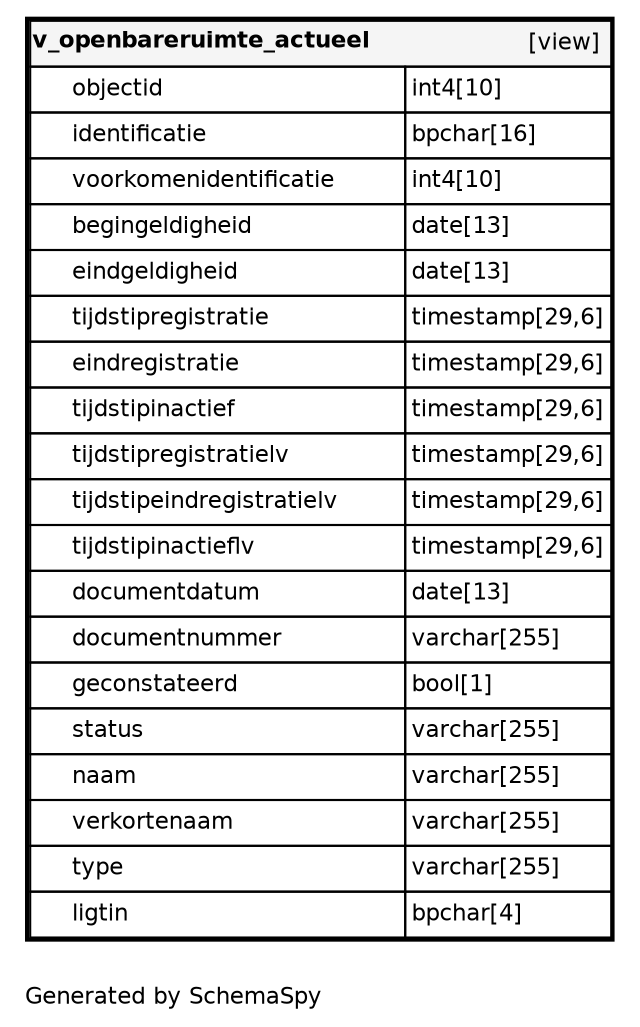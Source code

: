 digraph "oneDegreeRelationshipsDiagram" {
  graph [    rankdir="RL"    bgcolor="#ffffff"    label="\nGenerated by SchemaSpy"    labeljust="l"    nodesep="0.18"    ranksep="0.46"    fontname="Helvetica"    fontsize="11"    ration="compress"  ];  node [    fontname="Helvetica"    fontsize="11"    shape="plaintext"  ];  edge [    arrowsize="0.8"  ];
  "v_openbareruimte_actueel" [
   label=<
    <TABLE BORDER="2" CELLBORDER="1" CELLSPACING="0" BGCOLOR="#ffffff">
      <TR><TD COLSPAN="4"  BGCOLOR="#f5f5f5"><TABLE BORDER="0" CELLSPACING="0"><TR><TD ALIGN="LEFT" FIXEDSIZE="TRUE" WIDTH="159" HEIGHT="16"><B>v_openbareruimte_actueel</B></TD><TD ALIGN="RIGHT">[view]</TD></TR></TABLE></TD></TR>
      <TR><TD PORT="objectid" COLSPAN="2" ALIGN="LEFT"><TABLE BORDER="0" CELLSPACING="0" ALIGN="LEFT"><TR ALIGN="LEFT"><TD ALIGN="LEFT" FIXEDSIZE="TRUE" WIDTH="15" HEIGHT="16"></TD><TD ALIGN="LEFT" FIXEDSIZE="TRUE" WIDTH="159" HEIGHT="16">objectid</TD></TR></TABLE></TD><TD PORT="objectid.type" ALIGN="LEFT">int4[10]</TD></TR>
      <TR><TD PORT="identificatie" COLSPAN="2" ALIGN="LEFT"><TABLE BORDER="0" CELLSPACING="0" ALIGN="LEFT"><TR ALIGN="LEFT"><TD ALIGN="LEFT" FIXEDSIZE="TRUE" WIDTH="15" HEIGHT="16"></TD><TD ALIGN="LEFT" FIXEDSIZE="TRUE" WIDTH="159" HEIGHT="16">identificatie</TD></TR></TABLE></TD><TD PORT="identificatie.type" ALIGN="LEFT">bpchar[16]</TD></TR>
      <TR><TD PORT="voorkomenidentificatie" COLSPAN="2" ALIGN="LEFT"><TABLE BORDER="0" CELLSPACING="0" ALIGN="LEFT"><TR ALIGN="LEFT"><TD ALIGN="LEFT" FIXEDSIZE="TRUE" WIDTH="15" HEIGHT="16"></TD><TD ALIGN="LEFT" FIXEDSIZE="TRUE" WIDTH="159" HEIGHT="16">voorkomenidentificatie</TD></TR></TABLE></TD><TD PORT="voorkomenidentificatie.type" ALIGN="LEFT">int4[10]</TD></TR>
      <TR><TD PORT="begingeldigheid" COLSPAN="2" ALIGN="LEFT"><TABLE BORDER="0" CELLSPACING="0" ALIGN="LEFT"><TR ALIGN="LEFT"><TD ALIGN="LEFT" FIXEDSIZE="TRUE" WIDTH="15" HEIGHT="16"></TD><TD ALIGN="LEFT" FIXEDSIZE="TRUE" WIDTH="159" HEIGHT="16">begingeldigheid</TD></TR></TABLE></TD><TD PORT="begingeldigheid.type" ALIGN="LEFT">date[13]</TD></TR>
      <TR><TD PORT="eindgeldigheid" COLSPAN="2" ALIGN="LEFT"><TABLE BORDER="0" CELLSPACING="0" ALIGN="LEFT"><TR ALIGN="LEFT"><TD ALIGN="LEFT" FIXEDSIZE="TRUE" WIDTH="15" HEIGHT="16"></TD><TD ALIGN="LEFT" FIXEDSIZE="TRUE" WIDTH="159" HEIGHT="16">eindgeldigheid</TD></TR></TABLE></TD><TD PORT="eindgeldigheid.type" ALIGN="LEFT">date[13]</TD></TR>
      <TR><TD PORT="tijdstipregistratie" COLSPAN="2" ALIGN="LEFT"><TABLE BORDER="0" CELLSPACING="0" ALIGN="LEFT"><TR ALIGN="LEFT"><TD ALIGN="LEFT" FIXEDSIZE="TRUE" WIDTH="15" HEIGHT="16"></TD><TD ALIGN="LEFT" FIXEDSIZE="TRUE" WIDTH="159" HEIGHT="16">tijdstipregistratie</TD></TR></TABLE></TD><TD PORT="tijdstipregistratie.type" ALIGN="LEFT">timestamp[29,6]</TD></TR>
      <TR><TD PORT="eindregistratie" COLSPAN="2" ALIGN="LEFT"><TABLE BORDER="0" CELLSPACING="0" ALIGN="LEFT"><TR ALIGN="LEFT"><TD ALIGN="LEFT" FIXEDSIZE="TRUE" WIDTH="15" HEIGHT="16"></TD><TD ALIGN="LEFT" FIXEDSIZE="TRUE" WIDTH="159" HEIGHT="16">eindregistratie</TD></TR></TABLE></TD><TD PORT="eindregistratie.type" ALIGN="LEFT">timestamp[29,6]</TD></TR>
      <TR><TD PORT="tijdstipinactief" COLSPAN="2" ALIGN="LEFT"><TABLE BORDER="0" CELLSPACING="0" ALIGN="LEFT"><TR ALIGN="LEFT"><TD ALIGN="LEFT" FIXEDSIZE="TRUE" WIDTH="15" HEIGHT="16"></TD><TD ALIGN="LEFT" FIXEDSIZE="TRUE" WIDTH="159" HEIGHT="16">tijdstipinactief</TD></TR></TABLE></TD><TD PORT="tijdstipinactief.type" ALIGN="LEFT">timestamp[29,6]</TD></TR>
      <TR><TD PORT="tijdstipregistratielv" COLSPAN="2" ALIGN="LEFT"><TABLE BORDER="0" CELLSPACING="0" ALIGN="LEFT"><TR ALIGN="LEFT"><TD ALIGN="LEFT" FIXEDSIZE="TRUE" WIDTH="15" HEIGHT="16"></TD><TD ALIGN="LEFT" FIXEDSIZE="TRUE" WIDTH="159" HEIGHT="16">tijdstipregistratielv</TD></TR></TABLE></TD><TD PORT="tijdstipregistratielv.type" ALIGN="LEFT">timestamp[29,6]</TD></TR>
      <TR><TD PORT="tijdstipeindregistratielv" COLSPAN="2" ALIGN="LEFT"><TABLE BORDER="0" CELLSPACING="0" ALIGN="LEFT"><TR ALIGN="LEFT"><TD ALIGN="LEFT" FIXEDSIZE="TRUE" WIDTH="15" HEIGHT="16"></TD><TD ALIGN="LEFT" FIXEDSIZE="TRUE" WIDTH="159" HEIGHT="16">tijdstipeindregistratielv</TD></TR></TABLE></TD><TD PORT="tijdstipeindregistratielv.type" ALIGN="LEFT">timestamp[29,6]</TD></TR>
      <TR><TD PORT="tijdstipinactieflv" COLSPAN="2" ALIGN="LEFT"><TABLE BORDER="0" CELLSPACING="0" ALIGN="LEFT"><TR ALIGN="LEFT"><TD ALIGN="LEFT" FIXEDSIZE="TRUE" WIDTH="15" HEIGHT="16"></TD><TD ALIGN="LEFT" FIXEDSIZE="TRUE" WIDTH="159" HEIGHT="16">tijdstipinactieflv</TD></TR></TABLE></TD><TD PORT="tijdstipinactieflv.type" ALIGN="LEFT">timestamp[29,6]</TD></TR>
      <TR><TD PORT="documentdatum" COLSPAN="2" ALIGN="LEFT"><TABLE BORDER="0" CELLSPACING="0" ALIGN="LEFT"><TR ALIGN="LEFT"><TD ALIGN="LEFT" FIXEDSIZE="TRUE" WIDTH="15" HEIGHT="16"></TD><TD ALIGN="LEFT" FIXEDSIZE="TRUE" WIDTH="159" HEIGHT="16">documentdatum</TD></TR></TABLE></TD><TD PORT="documentdatum.type" ALIGN="LEFT">date[13]</TD></TR>
      <TR><TD PORT="documentnummer" COLSPAN="2" ALIGN="LEFT"><TABLE BORDER="0" CELLSPACING="0" ALIGN="LEFT"><TR ALIGN="LEFT"><TD ALIGN="LEFT" FIXEDSIZE="TRUE" WIDTH="15" HEIGHT="16"></TD><TD ALIGN="LEFT" FIXEDSIZE="TRUE" WIDTH="159" HEIGHT="16">documentnummer</TD></TR></TABLE></TD><TD PORT="documentnummer.type" ALIGN="LEFT">varchar[255]</TD></TR>
      <TR><TD PORT="geconstateerd" COLSPAN="2" ALIGN="LEFT"><TABLE BORDER="0" CELLSPACING="0" ALIGN="LEFT"><TR ALIGN="LEFT"><TD ALIGN="LEFT" FIXEDSIZE="TRUE" WIDTH="15" HEIGHT="16"></TD><TD ALIGN="LEFT" FIXEDSIZE="TRUE" WIDTH="159" HEIGHT="16">geconstateerd</TD></TR></TABLE></TD><TD PORT="geconstateerd.type" ALIGN="LEFT">bool[1]</TD></TR>
      <TR><TD PORT="status" COLSPAN="2" ALIGN="LEFT"><TABLE BORDER="0" CELLSPACING="0" ALIGN="LEFT"><TR ALIGN="LEFT"><TD ALIGN="LEFT" FIXEDSIZE="TRUE" WIDTH="15" HEIGHT="16"></TD><TD ALIGN="LEFT" FIXEDSIZE="TRUE" WIDTH="159" HEIGHT="16">status</TD></TR></TABLE></TD><TD PORT="status.type" ALIGN="LEFT">varchar[255]</TD></TR>
      <TR><TD PORT="naam" COLSPAN="2" ALIGN="LEFT"><TABLE BORDER="0" CELLSPACING="0" ALIGN="LEFT"><TR ALIGN="LEFT"><TD ALIGN="LEFT" FIXEDSIZE="TRUE" WIDTH="15" HEIGHT="16"></TD><TD ALIGN="LEFT" FIXEDSIZE="TRUE" WIDTH="159" HEIGHT="16">naam</TD></TR></TABLE></TD><TD PORT="naam.type" ALIGN="LEFT">varchar[255]</TD></TR>
      <TR><TD PORT="verkortenaam" COLSPAN="2" ALIGN="LEFT"><TABLE BORDER="0" CELLSPACING="0" ALIGN="LEFT"><TR ALIGN="LEFT"><TD ALIGN="LEFT" FIXEDSIZE="TRUE" WIDTH="15" HEIGHT="16"></TD><TD ALIGN="LEFT" FIXEDSIZE="TRUE" WIDTH="159" HEIGHT="16">verkortenaam</TD></TR></TABLE></TD><TD PORT="verkortenaam.type" ALIGN="LEFT">varchar[255]</TD></TR>
      <TR><TD PORT="type" COLSPAN="2" ALIGN="LEFT"><TABLE BORDER="0" CELLSPACING="0" ALIGN="LEFT"><TR ALIGN="LEFT"><TD ALIGN="LEFT" FIXEDSIZE="TRUE" WIDTH="15" HEIGHT="16"></TD><TD ALIGN="LEFT" FIXEDSIZE="TRUE" WIDTH="159" HEIGHT="16">type</TD></TR></TABLE></TD><TD PORT="type.type" ALIGN="LEFT">varchar[255]</TD></TR>
      <TR><TD PORT="ligtin" COLSPAN="2" ALIGN="LEFT"><TABLE BORDER="0" CELLSPACING="0" ALIGN="LEFT"><TR ALIGN="LEFT"><TD ALIGN="LEFT" FIXEDSIZE="TRUE" WIDTH="15" HEIGHT="16"></TD><TD ALIGN="LEFT" FIXEDSIZE="TRUE" WIDTH="159" HEIGHT="16">ligtin</TD></TR></TABLE></TD><TD PORT="ligtin.type" ALIGN="LEFT">bpchar[4]</TD></TR>
    </TABLE>>
    URL="v_openbareruimte_actueel.html"
    target="_top"
    tooltip="v_openbareruimte_actueel"
  ];
}
